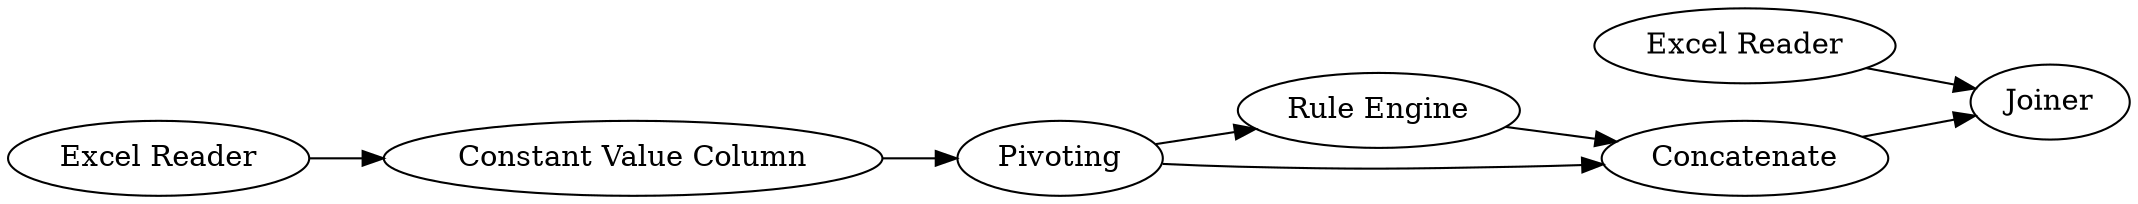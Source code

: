 digraph {
	4 -> 1904
	1902 -> 1905
	1878 -> 4
	4 -> 1903
	1904 -> 1903
	1903 -> 1905
	1901 -> 1878
	1905 [label=Joiner]
	1901 [label="Excel Reader"]
	1903 [label=Concatenate]
	1878 [label="Constant Value Column"]
	4 [label=Pivoting]
	1904 [label="Rule Engine"]
	1902 [label="Excel Reader"]
	rankdir=LR
}
